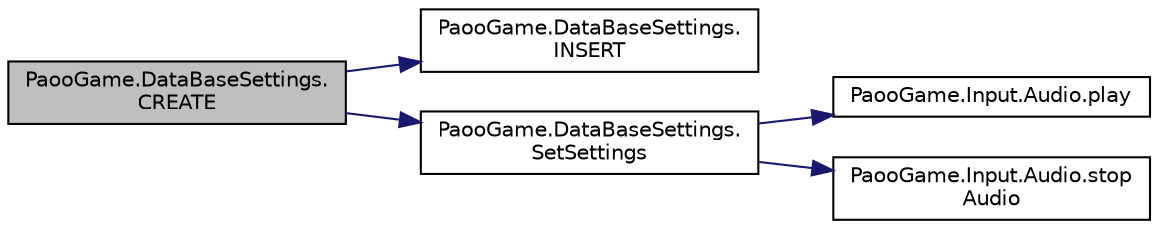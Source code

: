 digraph "PaooGame.DataBaseSettings.CREATE"
{
 // INTERACTIVE_SVG=YES
 // LATEX_PDF_SIZE
  edge [fontname="Helvetica",fontsize="10",labelfontname="Helvetica",labelfontsize="10"];
  node [fontname="Helvetica",fontsize="10",shape=record];
  rankdir="LR";
  Node1 [label="PaooGame.DataBaseSettings.\lCREATE",height=0.2,width=0.4,color="black", fillcolor="grey75", style="filled", fontcolor="black",tooltip="Va gestiona baza de date(din ea voi apela celelalte metode - adaugare inregistrare,..."];
  Node1 -> Node2 [color="midnightblue",fontsize="10",style="solid",fontname="Helvetica"];
  Node2 [label="PaooGame.DataBaseSettings.\lINSERT",height=0.2,width=0.4,color="black", fillcolor="white", style="filled",URL="$class_paoo_game_1_1_data_base_settings.html#a3b5303424737c1d91978d7ac1871270c",tooltip="Va insera setarile in baza de date."];
  Node1 -> Node3 [color="midnightblue",fontsize="10",style="solid",fontname="Helvetica"];
  Node3 [label="PaooGame.DataBaseSettings.\lSetSettings",height=0.2,width=0.4,color="black", fillcolor="white", style="filled",URL="$class_paoo_game_1_1_data_base_settings.html#af1fd0053ce1bfc38d5792a94136177f8",tooltip="Va restaura setarile din baza de date."];
  Node3 -> Node4 [color="midnightblue",fontsize="10",style="solid",fontname="Helvetica"];
  Node4 [label="PaooGame.Input.Audio.play",height=0.2,width=0.4,color="black", fillcolor="white", style="filled",URL="$class_paoo_game_1_1_input_1_1_audio.html#a8234035f0828ea19a2fb2066ce976bd6",tooltip="Pornirea clipului audio."];
  Node3 -> Node5 [color="midnightblue",fontsize="10",style="solid",fontname="Helvetica"];
  Node5 [label="PaooGame.Input.Audio.stop\lAudio",height=0.2,width=0.4,color="black", fillcolor="white", style="filled",URL="$class_paoo_game_1_1_input_1_1_audio.html#a6c5c17935b9ea68075a92f7f28b3d9df",tooltip="Oprirea clipului audio."];
}
